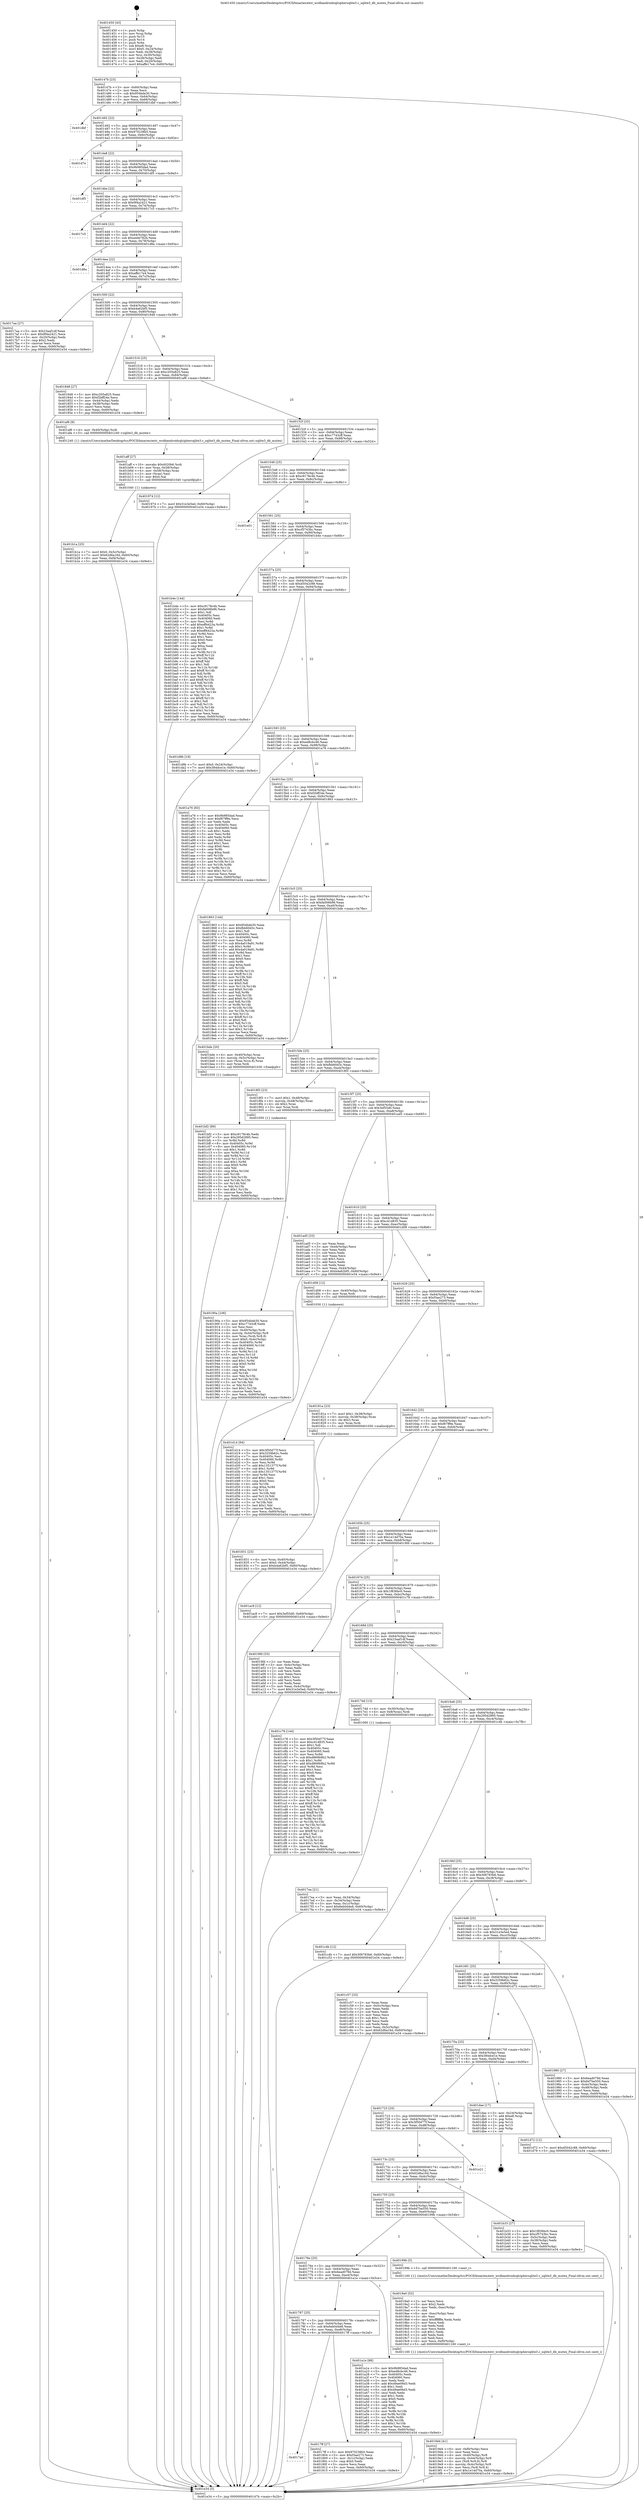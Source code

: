 digraph "0x401450" {
  label = "0x401450 (/mnt/c/Users/mathe/Desktop/tcc/POCII/binaries/extr_wcdbandroidsqlciphersqlite3.c_sqlite3_db_mutex_Final-ollvm.out::main(0))"
  labelloc = "t"
  node[shape=record]

  Entry [label="",width=0.3,height=0.3,shape=circle,fillcolor=black,style=filled]
  "0x40147b" [label="{
     0x40147b [23]\l
     | [instrs]\l
     &nbsp;&nbsp;0x40147b \<+3\>: mov -0x60(%rbp),%eax\l
     &nbsp;&nbsp;0x40147e \<+2\>: mov %eax,%ecx\l
     &nbsp;&nbsp;0x401480 \<+6\>: sub $0x954bde30,%ecx\l
     &nbsp;&nbsp;0x401486 \<+3\>: mov %eax,-0x64(%rbp)\l
     &nbsp;&nbsp;0x401489 \<+3\>: mov %ecx,-0x68(%rbp)\l
     &nbsp;&nbsp;0x40148c \<+6\>: je 0000000000401dbf \<main+0x96f\>\l
  }"]
  "0x401dbf" [label="{
     0x401dbf\l
  }", style=dashed]
  "0x401492" [label="{
     0x401492 [22]\l
     | [instrs]\l
     &nbsp;&nbsp;0x401492 \<+5\>: jmp 0000000000401497 \<main+0x47\>\l
     &nbsp;&nbsp;0x401497 \<+3\>: mov -0x64(%rbp),%eax\l
     &nbsp;&nbsp;0x40149a \<+5\>: sub $0x970238b5,%eax\l
     &nbsp;&nbsp;0x40149f \<+3\>: mov %eax,-0x6c(%rbp)\l
     &nbsp;&nbsp;0x4014a2 \<+6\>: je 0000000000401d7e \<main+0x92e\>\l
  }"]
  Exit [label="",width=0.3,height=0.3,shape=circle,fillcolor=black,style=filled,peripheries=2]
  "0x401d7e" [label="{
     0x401d7e\l
  }", style=dashed]
  "0x4014a8" [label="{
     0x4014a8 [22]\l
     | [instrs]\l
     &nbsp;&nbsp;0x4014a8 \<+5\>: jmp 00000000004014ad \<main+0x5d\>\l
     &nbsp;&nbsp;0x4014ad \<+3\>: mov -0x64(%rbp),%eax\l
     &nbsp;&nbsp;0x4014b0 \<+5\>: sub $0x9b985dad,%eax\l
     &nbsp;&nbsp;0x4014b5 \<+3\>: mov %eax,-0x70(%rbp)\l
     &nbsp;&nbsp;0x4014b8 \<+6\>: je 0000000000401df5 \<main+0x9a5\>\l
  }"]
  "0x401d14" [label="{
     0x401d14 [94]\l
     | [instrs]\l
     &nbsp;&nbsp;0x401d14 \<+5\>: mov $0x3f50d77f,%ecx\l
     &nbsp;&nbsp;0x401d19 \<+5\>: mov $0x3259b62c,%edx\l
     &nbsp;&nbsp;0x401d1e \<+7\>: mov 0x40405c,%esi\l
     &nbsp;&nbsp;0x401d25 \<+8\>: mov 0x404060,%r8d\l
     &nbsp;&nbsp;0x401d2d \<+3\>: mov %esi,%r9d\l
     &nbsp;&nbsp;0x401d30 \<+7\>: add $0x1351377f,%r9d\l
     &nbsp;&nbsp;0x401d37 \<+4\>: sub $0x1,%r9d\l
     &nbsp;&nbsp;0x401d3b \<+7\>: sub $0x1351377f,%r9d\l
     &nbsp;&nbsp;0x401d42 \<+4\>: imul %r9d,%esi\l
     &nbsp;&nbsp;0x401d46 \<+3\>: and $0x1,%esi\l
     &nbsp;&nbsp;0x401d49 \<+3\>: cmp $0x0,%esi\l
     &nbsp;&nbsp;0x401d4c \<+4\>: sete %r10b\l
     &nbsp;&nbsp;0x401d50 \<+4\>: cmp $0xa,%r8d\l
     &nbsp;&nbsp;0x401d54 \<+4\>: setl %r11b\l
     &nbsp;&nbsp;0x401d58 \<+3\>: mov %r10b,%bl\l
     &nbsp;&nbsp;0x401d5b \<+3\>: and %r11b,%bl\l
     &nbsp;&nbsp;0x401d5e \<+3\>: xor %r11b,%r10b\l
     &nbsp;&nbsp;0x401d61 \<+3\>: or %r10b,%bl\l
     &nbsp;&nbsp;0x401d64 \<+3\>: test $0x1,%bl\l
     &nbsp;&nbsp;0x401d67 \<+3\>: cmovne %edx,%ecx\l
     &nbsp;&nbsp;0x401d6a \<+3\>: mov %ecx,-0x60(%rbp)\l
     &nbsp;&nbsp;0x401d6d \<+5\>: jmp 0000000000401e34 \<main+0x9e4\>\l
  }"]
  "0x401df5" [label="{
     0x401df5\l
  }", style=dashed]
  "0x4014be" [label="{
     0x4014be [22]\l
     | [instrs]\l
     &nbsp;&nbsp;0x4014be \<+5\>: jmp 00000000004014c3 \<main+0x73\>\l
     &nbsp;&nbsp;0x4014c3 \<+3\>: mov -0x64(%rbp),%eax\l
     &nbsp;&nbsp;0x4014c6 \<+5\>: sub $0x9f4a2421,%eax\l
     &nbsp;&nbsp;0x4014cb \<+3\>: mov %eax,-0x74(%rbp)\l
     &nbsp;&nbsp;0x4014ce \<+6\>: je 00000000004017c5 \<main+0x375\>\l
  }"]
  "0x401bf2" [label="{
     0x401bf2 [89]\l
     | [instrs]\l
     &nbsp;&nbsp;0x401bf2 \<+5\>: mov $0xc9178c4b,%edx\l
     &nbsp;&nbsp;0x401bf7 \<+5\>: mov $0x295d2895,%esi\l
     &nbsp;&nbsp;0x401bfc \<+3\>: xor %r8d,%r8d\l
     &nbsp;&nbsp;0x401bff \<+8\>: mov 0x40405c,%r9d\l
     &nbsp;&nbsp;0x401c07 \<+8\>: mov 0x404060,%r10d\l
     &nbsp;&nbsp;0x401c0f \<+4\>: sub $0x1,%r8d\l
     &nbsp;&nbsp;0x401c13 \<+3\>: mov %r9d,%r11d\l
     &nbsp;&nbsp;0x401c16 \<+3\>: add %r8d,%r11d\l
     &nbsp;&nbsp;0x401c19 \<+4\>: imul %r11d,%r9d\l
     &nbsp;&nbsp;0x401c1d \<+4\>: and $0x1,%r9d\l
     &nbsp;&nbsp;0x401c21 \<+4\>: cmp $0x0,%r9d\l
     &nbsp;&nbsp;0x401c25 \<+3\>: sete %bl\l
     &nbsp;&nbsp;0x401c28 \<+4\>: cmp $0xa,%r10d\l
     &nbsp;&nbsp;0x401c2c \<+4\>: setl %r14b\l
     &nbsp;&nbsp;0x401c30 \<+3\>: mov %bl,%r15b\l
     &nbsp;&nbsp;0x401c33 \<+3\>: and %r14b,%r15b\l
     &nbsp;&nbsp;0x401c36 \<+3\>: xor %r14b,%bl\l
     &nbsp;&nbsp;0x401c39 \<+3\>: or %bl,%r15b\l
     &nbsp;&nbsp;0x401c3c \<+4\>: test $0x1,%r15b\l
     &nbsp;&nbsp;0x401c40 \<+3\>: cmovne %esi,%edx\l
     &nbsp;&nbsp;0x401c43 \<+3\>: mov %edx,-0x60(%rbp)\l
     &nbsp;&nbsp;0x401c46 \<+5\>: jmp 0000000000401e34 \<main+0x9e4\>\l
  }"]
  "0x4017c5" [label="{
     0x4017c5\l
  }", style=dashed]
  "0x4014d4" [label="{
     0x4014d4 [22]\l
     | [instrs]\l
     &nbsp;&nbsp;0x4014d4 \<+5\>: jmp 00000000004014d9 \<main+0x89\>\l
     &nbsp;&nbsp;0x4014d9 \<+3\>: mov -0x64(%rbp),%eax\l
     &nbsp;&nbsp;0x4014dc \<+5\>: sub $0xa4de782b,%eax\l
     &nbsp;&nbsp;0x4014e1 \<+3\>: mov %eax,-0x78(%rbp)\l
     &nbsp;&nbsp;0x4014e4 \<+6\>: je 0000000000401d8a \<main+0x93a\>\l
  }"]
  "0x401b1a" [label="{
     0x401b1a [25]\l
     | [instrs]\l
     &nbsp;&nbsp;0x401b1a \<+7\>: movl $0x0,-0x5c(%rbp)\l
     &nbsp;&nbsp;0x401b21 \<+7\>: movl $0x62d6a16d,-0x60(%rbp)\l
     &nbsp;&nbsp;0x401b28 \<+6\>: mov %eax,-0xf4(%rbp)\l
     &nbsp;&nbsp;0x401b2e \<+5\>: jmp 0000000000401e34 \<main+0x9e4\>\l
  }"]
  "0x401d8a" [label="{
     0x401d8a\l
  }", style=dashed]
  "0x4014ea" [label="{
     0x4014ea [22]\l
     | [instrs]\l
     &nbsp;&nbsp;0x4014ea \<+5\>: jmp 00000000004014ef \<main+0x9f\>\l
     &nbsp;&nbsp;0x4014ef \<+3\>: mov -0x64(%rbp),%eax\l
     &nbsp;&nbsp;0x4014f2 \<+5\>: sub $0xaffe17e4,%eax\l
     &nbsp;&nbsp;0x4014f7 \<+3\>: mov %eax,-0x7c(%rbp)\l
     &nbsp;&nbsp;0x4014fa \<+6\>: je 00000000004017aa \<main+0x35a\>\l
  }"]
  "0x401aff" [label="{
     0x401aff [27]\l
     | [instrs]\l
     &nbsp;&nbsp;0x401aff \<+10\>: movabs $0x4020b6,%rdi\l
     &nbsp;&nbsp;0x401b09 \<+4\>: mov %rax,-0x58(%rbp)\l
     &nbsp;&nbsp;0x401b0d \<+4\>: mov -0x58(%rbp),%rax\l
     &nbsp;&nbsp;0x401b11 \<+2\>: mov (%rax),%esi\l
     &nbsp;&nbsp;0x401b13 \<+2\>: mov $0x0,%al\l
     &nbsp;&nbsp;0x401b15 \<+5\>: call 0000000000401040 \<printf@plt\>\l
     | [calls]\l
     &nbsp;&nbsp;0x401040 \{1\} (unknown)\l
  }"]
  "0x4017aa" [label="{
     0x4017aa [27]\l
     | [instrs]\l
     &nbsp;&nbsp;0x4017aa \<+5\>: mov $0x23aaf1df,%eax\l
     &nbsp;&nbsp;0x4017af \<+5\>: mov $0x9f4a2421,%ecx\l
     &nbsp;&nbsp;0x4017b4 \<+3\>: mov -0x20(%rbp),%edx\l
     &nbsp;&nbsp;0x4017b7 \<+3\>: cmp $0x2,%edx\l
     &nbsp;&nbsp;0x4017ba \<+3\>: cmovne %ecx,%eax\l
     &nbsp;&nbsp;0x4017bd \<+3\>: mov %eax,-0x60(%rbp)\l
     &nbsp;&nbsp;0x4017c0 \<+5\>: jmp 0000000000401e34 \<main+0x9e4\>\l
  }"]
  "0x401500" [label="{
     0x401500 [22]\l
     | [instrs]\l
     &nbsp;&nbsp;0x401500 \<+5\>: jmp 0000000000401505 \<main+0xb5\>\l
     &nbsp;&nbsp;0x401505 \<+3\>: mov -0x64(%rbp),%eax\l
     &nbsp;&nbsp;0x401508 \<+5\>: sub $0xb4a62bf5,%eax\l
     &nbsp;&nbsp;0x40150d \<+3\>: mov %eax,-0x80(%rbp)\l
     &nbsp;&nbsp;0x401510 \<+6\>: je 0000000000401848 \<main+0x3f8\>\l
  }"]
  "0x401e34" [label="{
     0x401e34 [5]\l
     | [instrs]\l
     &nbsp;&nbsp;0x401e34 \<+5\>: jmp 000000000040147b \<main+0x2b\>\l
  }"]
  "0x401450" [label="{
     0x401450 [43]\l
     | [instrs]\l
     &nbsp;&nbsp;0x401450 \<+1\>: push %rbp\l
     &nbsp;&nbsp;0x401451 \<+3\>: mov %rsp,%rbp\l
     &nbsp;&nbsp;0x401454 \<+2\>: push %r15\l
     &nbsp;&nbsp;0x401456 \<+2\>: push %r14\l
     &nbsp;&nbsp;0x401458 \<+1\>: push %rbx\l
     &nbsp;&nbsp;0x401459 \<+7\>: sub $0xe8,%rsp\l
     &nbsp;&nbsp;0x401460 \<+7\>: movl $0x0,-0x24(%rbp)\l
     &nbsp;&nbsp;0x401467 \<+3\>: mov %edi,-0x28(%rbp)\l
     &nbsp;&nbsp;0x40146a \<+4\>: mov %rsi,-0x30(%rbp)\l
     &nbsp;&nbsp;0x40146e \<+3\>: mov -0x28(%rbp),%edi\l
     &nbsp;&nbsp;0x401471 \<+3\>: mov %edi,-0x20(%rbp)\l
     &nbsp;&nbsp;0x401474 \<+7\>: movl $0xaffe17e4,-0x60(%rbp)\l
  }"]
  "0x4019d4" [label="{
     0x4019d4 [41]\l
     | [instrs]\l
     &nbsp;&nbsp;0x4019d4 \<+6\>: mov -0xf0(%rbp),%ecx\l
     &nbsp;&nbsp;0x4019da \<+3\>: imul %eax,%ecx\l
     &nbsp;&nbsp;0x4019dd \<+4\>: mov -0x40(%rbp),%r8\l
     &nbsp;&nbsp;0x4019e1 \<+4\>: movslq -0x44(%rbp),%r9\l
     &nbsp;&nbsp;0x4019e5 \<+4\>: mov (%r8,%r9,8),%r8\l
     &nbsp;&nbsp;0x4019e9 \<+4\>: movslq -0x4c(%rbp),%r9\l
     &nbsp;&nbsp;0x4019ed \<+4\>: mov %ecx,(%r8,%r9,4)\l
     &nbsp;&nbsp;0x4019f1 \<+7\>: movl $0x1e14d70a,-0x60(%rbp)\l
     &nbsp;&nbsp;0x4019f8 \<+5\>: jmp 0000000000401e34 \<main+0x9e4\>\l
  }"]
  "0x401848" [label="{
     0x401848 [27]\l
     | [instrs]\l
     &nbsp;&nbsp;0x401848 \<+5\>: mov $0xc205a825,%eax\l
     &nbsp;&nbsp;0x40184d \<+5\>: mov $0xf2bff24e,%ecx\l
     &nbsp;&nbsp;0x401852 \<+3\>: mov -0x44(%rbp),%edx\l
     &nbsp;&nbsp;0x401855 \<+3\>: cmp -0x38(%rbp),%edx\l
     &nbsp;&nbsp;0x401858 \<+3\>: cmovl %ecx,%eax\l
     &nbsp;&nbsp;0x40185b \<+3\>: mov %eax,-0x60(%rbp)\l
     &nbsp;&nbsp;0x40185e \<+5\>: jmp 0000000000401e34 \<main+0x9e4\>\l
  }"]
  "0x401516" [label="{
     0x401516 [25]\l
     | [instrs]\l
     &nbsp;&nbsp;0x401516 \<+5\>: jmp 000000000040151b \<main+0xcb\>\l
     &nbsp;&nbsp;0x40151b \<+3\>: mov -0x64(%rbp),%eax\l
     &nbsp;&nbsp;0x40151e \<+5\>: sub $0xc205a825,%eax\l
     &nbsp;&nbsp;0x401523 \<+6\>: mov %eax,-0x84(%rbp)\l
     &nbsp;&nbsp;0x401529 \<+6\>: je 0000000000401af6 \<main+0x6a6\>\l
  }"]
  "0x4019a0" [label="{
     0x4019a0 [52]\l
     | [instrs]\l
     &nbsp;&nbsp;0x4019a0 \<+2\>: xor %ecx,%ecx\l
     &nbsp;&nbsp;0x4019a2 \<+5\>: mov $0x2,%edx\l
     &nbsp;&nbsp;0x4019a7 \<+6\>: mov %edx,-0xec(%rbp)\l
     &nbsp;&nbsp;0x4019ad \<+1\>: cltd\l
     &nbsp;&nbsp;0x4019ae \<+6\>: mov -0xec(%rbp),%esi\l
     &nbsp;&nbsp;0x4019b4 \<+2\>: idiv %esi\l
     &nbsp;&nbsp;0x4019b6 \<+6\>: imul $0xfffffffe,%edx,%edx\l
     &nbsp;&nbsp;0x4019bc \<+2\>: mov %ecx,%edi\l
     &nbsp;&nbsp;0x4019be \<+2\>: sub %edx,%edi\l
     &nbsp;&nbsp;0x4019c0 \<+2\>: mov %ecx,%edx\l
     &nbsp;&nbsp;0x4019c2 \<+3\>: sub $0x1,%edx\l
     &nbsp;&nbsp;0x4019c5 \<+2\>: add %edx,%edi\l
     &nbsp;&nbsp;0x4019c7 \<+2\>: sub %edi,%ecx\l
     &nbsp;&nbsp;0x4019c9 \<+6\>: mov %ecx,-0xf0(%rbp)\l
     &nbsp;&nbsp;0x4019cf \<+5\>: call 0000000000401160 \<next_i\>\l
     | [calls]\l
     &nbsp;&nbsp;0x401160 \{1\} (/mnt/c/Users/mathe/Desktop/tcc/POCII/binaries/extr_wcdbandroidsqlciphersqlite3.c_sqlite3_db_mutex_Final-ollvm.out::next_i)\l
  }"]
  "0x401af6" [label="{
     0x401af6 [9]\l
     | [instrs]\l
     &nbsp;&nbsp;0x401af6 \<+4\>: mov -0x40(%rbp),%rdi\l
     &nbsp;&nbsp;0x401afa \<+5\>: call 0000000000401240 \<sqlite3_db_mutex\>\l
     | [calls]\l
     &nbsp;&nbsp;0x401240 \{1\} (/mnt/c/Users/mathe/Desktop/tcc/POCII/binaries/extr_wcdbandroidsqlciphersqlite3.c_sqlite3_db_mutex_Final-ollvm.out::sqlite3_db_mutex)\l
  }"]
  "0x40152f" [label="{
     0x40152f [25]\l
     | [instrs]\l
     &nbsp;&nbsp;0x40152f \<+5\>: jmp 0000000000401534 \<main+0xe4\>\l
     &nbsp;&nbsp;0x401534 \<+3\>: mov -0x64(%rbp),%eax\l
     &nbsp;&nbsp;0x401537 \<+5\>: sub $0xc7743cff,%eax\l
     &nbsp;&nbsp;0x40153c \<+6\>: mov %eax,-0x88(%rbp)\l
     &nbsp;&nbsp;0x401542 \<+6\>: je 0000000000401974 \<main+0x524\>\l
  }"]
  "0x40190a" [label="{
     0x40190a [106]\l
     | [instrs]\l
     &nbsp;&nbsp;0x40190a \<+5\>: mov $0x954bde30,%ecx\l
     &nbsp;&nbsp;0x40190f \<+5\>: mov $0xc7743cff,%edx\l
     &nbsp;&nbsp;0x401914 \<+2\>: xor %esi,%esi\l
     &nbsp;&nbsp;0x401916 \<+4\>: mov -0x40(%rbp),%rdi\l
     &nbsp;&nbsp;0x40191a \<+4\>: movslq -0x44(%rbp),%r8\l
     &nbsp;&nbsp;0x40191e \<+4\>: mov %rax,(%rdi,%r8,8)\l
     &nbsp;&nbsp;0x401922 \<+7\>: movl $0x0,-0x4c(%rbp)\l
     &nbsp;&nbsp;0x401929 \<+8\>: mov 0x40405c,%r9d\l
     &nbsp;&nbsp;0x401931 \<+8\>: mov 0x404060,%r10d\l
     &nbsp;&nbsp;0x401939 \<+3\>: sub $0x1,%esi\l
     &nbsp;&nbsp;0x40193c \<+3\>: mov %r9d,%r11d\l
     &nbsp;&nbsp;0x40193f \<+3\>: add %esi,%r11d\l
     &nbsp;&nbsp;0x401942 \<+4\>: imul %r11d,%r9d\l
     &nbsp;&nbsp;0x401946 \<+4\>: and $0x1,%r9d\l
     &nbsp;&nbsp;0x40194a \<+4\>: cmp $0x0,%r9d\l
     &nbsp;&nbsp;0x40194e \<+3\>: sete %bl\l
     &nbsp;&nbsp;0x401951 \<+4\>: cmp $0xa,%r10d\l
     &nbsp;&nbsp;0x401955 \<+4\>: setl %r14b\l
     &nbsp;&nbsp;0x401959 \<+3\>: mov %bl,%r15b\l
     &nbsp;&nbsp;0x40195c \<+3\>: and %r14b,%r15b\l
     &nbsp;&nbsp;0x40195f \<+3\>: xor %r14b,%bl\l
     &nbsp;&nbsp;0x401962 \<+3\>: or %bl,%r15b\l
     &nbsp;&nbsp;0x401965 \<+4\>: test $0x1,%r15b\l
     &nbsp;&nbsp;0x401969 \<+3\>: cmovne %edx,%ecx\l
     &nbsp;&nbsp;0x40196c \<+3\>: mov %ecx,-0x60(%rbp)\l
     &nbsp;&nbsp;0x40196f \<+5\>: jmp 0000000000401e34 \<main+0x9e4\>\l
  }"]
  "0x401974" [label="{
     0x401974 [12]\l
     | [instrs]\l
     &nbsp;&nbsp;0x401974 \<+7\>: movl $0x31e3e5ed,-0x60(%rbp)\l
     &nbsp;&nbsp;0x40197b \<+5\>: jmp 0000000000401e34 \<main+0x9e4\>\l
  }"]
  "0x401548" [label="{
     0x401548 [25]\l
     | [instrs]\l
     &nbsp;&nbsp;0x401548 \<+5\>: jmp 000000000040154d \<main+0xfd\>\l
     &nbsp;&nbsp;0x40154d \<+3\>: mov -0x64(%rbp),%eax\l
     &nbsp;&nbsp;0x401550 \<+5\>: sub $0xc9178c4b,%eax\l
     &nbsp;&nbsp;0x401555 \<+6\>: mov %eax,-0x8c(%rbp)\l
     &nbsp;&nbsp;0x40155b \<+6\>: je 0000000000401e01 \<main+0x9b1\>\l
  }"]
  "0x401831" [label="{
     0x401831 [23]\l
     | [instrs]\l
     &nbsp;&nbsp;0x401831 \<+4\>: mov %rax,-0x40(%rbp)\l
     &nbsp;&nbsp;0x401835 \<+7\>: movl $0x0,-0x44(%rbp)\l
     &nbsp;&nbsp;0x40183c \<+7\>: movl $0xb4a62bf5,-0x60(%rbp)\l
     &nbsp;&nbsp;0x401843 \<+5\>: jmp 0000000000401e34 \<main+0x9e4\>\l
  }"]
  "0x401e01" [label="{
     0x401e01\l
  }", style=dashed]
  "0x401561" [label="{
     0x401561 [25]\l
     | [instrs]\l
     &nbsp;&nbsp;0x401561 \<+5\>: jmp 0000000000401566 \<main+0x116\>\l
     &nbsp;&nbsp;0x401566 \<+3\>: mov -0x64(%rbp),%eax\l
     &nbsp;&nbsp;0x401569 \<+5\>: sub $0xcf5743bc,%eax\l
     &nbsp;&nbsp;0x40156e \<+6\>: mov %eax,-0x90(%rbp)\l
     &nbsp;&nbsp;0x401574 \<+6\>: je 0000000000401b4e \<main+0x6fe\>\l
  }"]
  "0x4017a0" [label="{
     0x4017a0\l
  }", style=dashed]
  "0x401b4e" [label="{
     0x401b4e [144]\l
     | [instrs]\l
     &nbsp;&nbsp;0x401b4e \<+5\>: mov $0xc9178c4b,%eax\l
     &nbsp;&nbsp;0x401b53 \<+5\>: mov $0xfa006b96,%ecx\l
     &nbsp;&nbsp;0x401b58 \<+2\>: mov $0x1,%dl\l
     &nbsp;&nbsp;0x401b5a \<+7\>: mov 0x40405c,%esi\l
     &nbsp;&nbsp;0x401b61 \<+7\>: mov 0x404060,%edi\l
     &nbsp;&nbsp;0x401b68 \<+3\>: mov %esi,%r8d\l
     &nbsp;&nbsp;0x401b6b \<+7\>: add $0xeff4423a,%r8d\l
     &nbsp;&nbsp;0x401b72 \<+4\>: sub $0x1,%r8d\l
     &nbsp;&nbsp;0x401b76 \<+7\>: sub $0xeff4423a,%r8d\l
     &nbsp;&nbsp;0x401b7d \<+4\>: imul %r8d,%esi\l
     &nbsp;&nbsp;0x401b81 \<+3\>: and $0x1,%esi\l
     &nbsp;&nbsp;0x401b84 \<+3\>: cmp $0x0,%esi\l
     &nbsp;&nbsp;0x401b87 \<+4\>: sete %r9b\l
     &nbsp;&nbsp;0x401b8b \<+3\>: cmp $0xa,%edi\l
     &nbsp;&nbsp;0x401b8e \<+4\>: setl %r10b\l
     &nbsp;&nbsp;0x401b92 \<+3\>: mov %r9b,%r11b\l
     &nbsp;&nbsp;0x401b95 \<+4\>: xor $0xff,%r11b\l
     &nbsp;&nbsp;0x401b99 \<+3\>: mov %r10b,%bl\l
     &nbsp;&nbsp;0x401b9c \<+3\>: xor $0xff,%bl\l
     &nbsp;&nbsp;0x401b9f \<+3\>: xor $0x1,%dl\l
     &nbsp;&nbsp;0x401ba2 \<+3\>: mov %r11b,%r14b\l
     &nbsp;&nbsp;0x401ba5 \<+4\>: and $0xff,%r14b\l
     &nbsp;&nbsp;0x401ba9 \<+3\>: and %dl,%r9b\l
     &nbsp;&nbsp;0x401bac \<+3\>: mov %bl,%r15b\l
     &nbsp;&nbsp;0x401baf \<+4\>: and $0xff,%r15b\l
     &nbsp;&nbsp;0x401bb3 \<+3\>: and %dl,%r10b\l
     &nbsp;&nbsp;0x401bb6 \<+3\>: or %r9b,%r14b\l
     &nbsp;&nbsp;0x401bb9 \<+3\>: or %r10b,%r15b\l
     &nbsp;&nbsp;0x401bbc \<+3\>: xor %r15b,%r14b\l
     &nbsp;&nbsp;0x401bbf \<+3\>: or %bl,%r11b\l
     &nbsp;&nbsp;0x401bc2 \<+4\>: xor $0xff,%r11b\l
     &nbsp;&nbsp;0x401bc6 \<+3\>: or $0x1,%dl\l
     &nbsp;&nbsp;0x401bc9 \<+3\>: and %dl,%r11b\l
     &nbsp;&nbsp;0x401bcc \<+3\>: or %r11b,%r14b\l
     &nbsp;&nbsp;0x401bcf \<+4\>: test $0x1,%r14b\l
     &nbsp;&nbsp;0x401bd3 \<+3\>: cmovne %ecx,%eax\l
     &nbsp;&nbsp;0x401bd6 \<+3\>: mov %eax,-0x60(%rbp)\l
     &nbsp;&nbsp;0x401bd9 \<+5\>: jmp 0000000000401e34 \<main+0x9e4\>\l
  }"]
  "0x40157a" [label="{
     0x40157a [25]\l
     | [instrs]\l
     &nbsp;&nbsp;0x40157a \<+5\>: jmp 000000000040157f \<main+0x12f\>\l
     &nbsp;&nbsp;0x40157f \<+3\>: mov -0x64(%rbp),%eax\l
     &nbsp;&nbsp;0x401582 \<+5\>: sub $0xd5042c88,%eax\l
     &nbsp;&nbsp;0x401587 \<+6\>: mov %eax,-0x94(%rbp)\l
     &nbsp;&nbsp;0x40158d \<+6\>: je 0000000000401d9b \<main+0x94b\>\l
  }"]
  "0x4017ff" [label="{
     0x4017ff [27]\l
     | [instrs]\l
     &nbsp;&nbsp;0x4017ff \<+5\>: mov $0x970238b5,%eax\l
     &nbsp;&nbsp;0x401804 \<+5\>: mov $0xf3ae273,%ecx\l
     &nbsp;&nbsp;0x401809 \<+3\>: mov -0x1c(%rbp),%edx\l
     &nbsp;&nbsp;0x40180c \<+3\>: cmp $0x0,%edx\l
     &nbsp;&nbsp;0x40180f \<+3\>: cmove %ecx,%eax\l
     &nbsp;&nbsp;0x401812 \<+3\>: mov %eax,-0x60(%rbp)\l
     &nbsp;&nbsp;0x401815 \<+5\>: jmp 0000000000401e34 \<main+0x9e4\>\l
  }"]
  "0x401d9b" [label="{
     0x401d9b [19]\l
     | [instrs]\l
     &nbsp;&nbsp;0x401d9b \<+7\>: movl $0x0,-0x24(%rbp)\l
     &nbsp;&nbsp;0x401da2 \<+7\>: movl $0x384dce1e,-0x60(%rbp)\l
     &nbsp;&nbsp;0x401da9 \<+5\>: jmp 0000000000401e34 \<main+0x9e4\>\l
  }"]
  "0x401593" [label="{
     0x401593 [25]\l
     | [instrs]\l
     &nbsp;&nbsp;0x401593 \<+5\>: jmp 0000000000401598 \<main+0x148\>\l
     &nbsp;&nbsp;0x401598 \<+3\>: mov -0x64(%rbp),%eax\l
     &nbsp;&nbsp;0x40159b \<+5\>: sub $0xed8cbc46,%eax\l
     &nbsp;&nbsp;0x4015a0 \<+6\>: mov %eax,-0x98(%rbp)\l
     &nbsp;&nbsp;0x4015a6 \<+6\>: je 0000000000401a76 \<main+0x626\>\l
  }"]
  "0x401787" [label="{
     0x401787 [25]\l
     | [instrs]\l
     &nbsp;&nbsp;0x401787 \<+5\>: jmp 000000000040178c \<main+0x33c\>\l
     &nbsp;&nbsp;0x40178c \<+3\>: mov -0x64(%rbp),%eax\l
     &nbsp;&nbsp;0x40178f \<+5\>: sub $0x6eb0d4e8,%eax\l
     &nbsp;&nbsp;0x401794 \<+6\>: mov %eax,-0xe8(%rbp)\l
     &nbsp;&nbsp;0x40179a \<+6\>: je 00000000004017ff \<main+0x3af\>\l
  }"]
  "0x401a76" [label="{
     0x401a76 [83]\l
     | [instrs]\l
     &nbsp;&nbsp;0x401a76 \<+5\>: mov $0x9b985dad,%eax\l
     &nbsp;&nbsp;0x401a7b \<+5\>: mov $0xf67ff9e,%ecx\l
     &nbsp;&nbsp;0x401a80 \<+2\>: xor %edx,%edx\l
     &nbsp;&nbsp;0x401a82 \<+7\>: mov 0x40405c,%esi\l
     &nbsp;&nbsp;0x401a89 \<+7\>: mov 0x404060,%edi\l
     &nbsp;&nbsp;0x401a90 \<+3\>: sub $0x1,%edx\l
     &nbsp;&nbsp;0x401a93 \<+3\>: mov %esi,%r8d\l
     &nbsp;&nbsp;0x401a96 \<+3\>: add %edx,%r8d\l
     &nbsp;&nbsp;0x401a99 \<+4\>: imul %r8d,%esi\l
     &nbsp;&nbsp;0x401a9d \<+3\>: and $0x1,%esi\l
     &nbsp;&nbsp;0x401aa0 \<+3\>: cmp $0x0,%esi\l
     &nbsp;&nbsp;0x401aa3 \<+4\>: sete %r9b\l
     &nbsp;&nbsp;0x401aa7 \<+3\>: cmp $0xa,%edi\l
     &nbsp;&nbsp;0x401aaa \<+4\>: setl %r10b\l
     &nbsp;&nbsp;0x401aae \<+3\>: mov %r9b,%r11b\l
     &nbsp;&nbsp;0x401ab1 \<+3\>: and %r10b,%r11b\l
     &nbsp;&nbsp;0x401ab4 \<+3\>: xor %r10b,%r9b\l
     &nbsp;&nbsp;0x401ab7 \<+3\>: or %r9b,%r11b\l
     &nbsp;&nbsp;0x401aba \<+4\>: test $0x1,%r11b\l
     &nbsp;&nbsp;0x401abe \<+3\>: cmovne %ecx,%eax\l
     &nbsp;&nbsp;0x401ac1 \<+3\>: mov %eax,-0x60(%rbp)\l
     &nbsp;&nbsp;0x401ac4 \<+5\>: jmp 0000000000401e34 \<main+0x9e4\>\l
  }"]
  "0x4015ac" [label="{
     0x4015ac [25]\l
     | [instrs]\l
     &nbsp;&nbsp;0x4015ac \<+5\>: jmp 00000000004015b1 \<main+0x161\>\l
     &nbsp;&nbsp;0x4015b1 \<+3\>: mov -0x64(%rbp),%eax\l
     &nbsp;&nbsp;0x4015b4 \<+5\>: sub $0xf2bff24e,%eax\l
     &nbsp;&nbsp;0x4015b9 \<+6\>: mov %eax,-0x9c(%rbp)\l
     &nbsp;&nbsp;0x4015bf \<+6\>: je 0000000000401863 \<main+0x413\>\l
  }"]
  "0x401a1e" [label="{
     0x401a1e [88]\l
     | [instrs]\l
     &nbsp;&nbsp;0x401a1e \<+5\>: mov $0x9b985dad,%eax\l
     &nbsp;&nbsp;0x401a23 \<+5\>: mov $0xed8cbc46,%ecx\l
     &nbsp;&nbsp;0x401a28 \<+7\>: mov 0x40405c,%edx\l
     &nbsp;&nbsp;0x401a2f \<+7\>: mov 0x404060,%esi\l
     &nbsp;&nbsp;0x401a36 \<+2\>: mov %edx,%edi\l
     &nbsp;&nbsp;0x401a38 \<+6\>: add $0x49ae06d3,%edi\l
     &nbsp;&nbsp;0x401a3e \<+3\>: sub $0x1,%edi\l
     &nbsp;&nbsp;0x401a41 \<+6\>: sub $0x49ae06d3,%edi\l
     &nbsp;&nbsp;0x401a47 \<+3\>: imul %edi,%edx\l
     &nbsp;&nbsp;0x401a4a \<+3\>: and $0x1,%edx\l
     &nbsp;&nbsp;0x401a4d \<+3\>: cmp $0x0,%edx\l
     &nbsp;&nbsp;0x401a50 \<+4\>: sete %r8b\l
     &nbsp;&nbsp;0x401a54 \<+3\>: cmp $0xa,%esi\l
     &nbsp;&nbsp;0x401a57 \<+4\>: setl %r9b\l
     &nbsp;&nbsp;0x401a5b \<+3\>: mov %r8b,%r10b\l
     &nbsp;&nbsp;0x401a5e \<+3\>: and %r9b,%r10b\l
     &nbsp;&nbsp;0x401a61 \<+3\>: xor %r9b,%r8b\l
     &nbsp;&nbsp;0x401a64 \<+3\>: or %r8b,%r10b\l
     &nbsp;&nbsp;0x401a67 \<+4\>: test $0x1,%r10b\l
     &nbsp;&nbsp;0x401a6b \<+3\>: cmovne %ecx,%eax\l
     &nbsp;&nbsp;0x401a6e \<+3\>: mov %eax,-0x60(%rbp)\l
     &nbsp;&nbsp;0x401a71 \<+5\>: jmp 0000000000401e34 \<main+0x9e4\>\l
  }"]
  "0x401863" [label="{
     0x401863 [144]\l
     | [instrs]\l
     &nbsp;&nbsp;0x401863 \<+5\>: mov $0x954bde30,%eax\l
     &nbsp;&nbsp;0x401868 \<+5\>: mov $0xfbb60d3c,%ecx\l
     &nbsp;&nbsp;0x40186d \<+2\>: mov $0x1,%dl\l
     &nbsp;&nbsp;0x40186f \<+7\>: mov 0x40405c,%esi\l
     &nbsp;&nbsp;0x401876 \<+7\>: mov 0x404060,%edi\l
     &nbsp;&nbsp;0x40187d \<+3\>: mov %esi,%r8d\l
     &nbsp;&nbsp;0x401880 \<+7\>: sub $0x4a019a91,%r8d\l
     &nbsp;&nbsp;0x401887 \<+4\>: sub $0x1,%r8d\l
     &nbsp;&nbsp;0x40188b \<+7\>: add $0x4a019a91,%r8d\l
     &nbsp;&nbsp;0x401892 \<+4\>: imul %r8d,%esi\l
     &nbsp;&nbsp;0x401896 \<+3\>: and $0x1,%esi\l
     &nbsp;&nbsp;0x401899 \<+3\>: cmp $0x0,%esi\l
     &nbsp;&nbsp;0x40189c \<+4\>: sete %r9b\l
     &nbsp;&nbsp;0x4018a0 \<+3\>: cmp $0xa,%edi\l
     &nbsp;&nbsp;0x4018a3 \<+4\>: setl %r10b\l
     &nbsp;&nbsp;0x4018a7 \<+3\>: mov %r9b,%r11b\l
     &nbsp;&nbsp;0x4018aa \<+4\>: xor $0xff,%r11b\l
     &nbsp;&nbsp;0x4018ae \<+3\>: mov %r10b,%bl\l
     &nbsp;&nbsp;0x4018b1 \<+3\>: xor $0xff,%bl\l
     &nbsp;&nbsp;0x4018b4 \<+3\>: xor $0x0,%dl\l
     &nbsp;&nbsp;0x4018b7 \<+3\>: mov %r11b,%r14b\l
     &nbsp;&nbsp;0x4018ba \<+4\>: and $0x0,%r14b\l
     &nbsp;&nbsp;0x4018be \<+3\>: and %dl,%r9b\l
     &nbsp;&nbsp;0x4018c1 \<+3\>: mov %bl,%r15b\l
     &nbsp;&nbsp;0x4018c4 \<+4\>: and $0x0,%r15b\l
     &nbsp;&nbsp;0x4018c8 \<+3\>: and %dl,%r10b\l
     &nbsp;&nbsp;0x4018cb \<+3\>: or %r9b,%r14b\l
     &nbsp;&nbsp;0x4018ce \<+3\>: or %r10b,%r15b\l
     &nbsp;&nbsp;0x4018d1 \<+3\>: xor %r15b,%r14b\l
     &nbsp;&nbsp;0x4018d4 \<+3\>: or %bl,%r11b\l
     &nbsp;&nbsp;0x4018d7 \<+4\>: xor $0xff,%r11b\l
     &nbsp;&nbsp;0x4018db \<+3\>: or $0x0,%dl\l
     &nbsp;&nbsp;0x4018de \<+3\>: and %dl,%r11b\l
     &nbsp;&nbsp;0x4018e1 \<+3\>: or %r11b,%r14b\l
     &nbsp;&nbsp;0x4018e4 \<+4\>: test $0x1,%r14b\l
     &nbsp;&nbsp;0x4018e8 \<+3\>: cmovne %ecx,%eax\l
     &nbsp;&nbsp;0x4018eb \<+3\>: mov %eax,-0x60(%rbp)\l
     &nbsp;&nbsp;0x4018ee \<+5\>: jmp 0000000000401e34 \<main+0x9e4\>\l
  }"]
  "0x4015c5" [label="{
     0x4015c5 [25]\l
     | [instrs]\l
     &nbsp;&nbsp;0x4015c5 \<+5\>: jmp 00000000004015ca \<main+0x17a\>\l
     &nbsp;&nbsp;0x4015ca \<+3\>: mov -0x64(%rbp),%eax\l
     &nbsp;&nbsp;0x4015cd \<+5\>: sub $0xfa006b96,%eax\l
     &nbsp;&nbsp;0x4015d2 \<+6\>: mov %eax,-0xa0(%rbp)\l
     &nbsp;&nbsp;0x4015d8 \<+6\>: je 0000000000401bde \<main+0x78e\>\l
  }"]
  "0x40176e" [label="{
     0x40176e [25]\l
     | [instrs]\l
     &nbsp;&nbsp;0x40176e \<+5\>: jmp 0000000000401773 \<main+0x323\>\l
     &nbsp;&nbsp;0x401773 \<+3\>: mov -0x64(%rbp),%eax\l
     &nbsp;&nbsp;0x401776 \<+5\>: sub $0x6ead079d,%eax\l
     &nbsp;&nbsp;0x40177b \<+6\>: mov %eax,-0xe4(%rbp)\l
     &nbsp;&nbsp;0x401781 \<+6\>: je 0000000000401a1e \<main+0x5ce\>\l
  }"]
  "0x401bde" [label="{
     0x401bde [20]\l
     | [instrs]\l
     &nbsp;&nbsp;0x401bde \<+4\>: mov -0x40(%rbp),%rax\l
     &nbsp;&nbsp;0x401be2 \<+4\>: movslq -0x5c(%rbp),%rcx\l
     &nbsp;&nbsp;0x401be6 \<+4\>: mov (%rax,%rcx,8),%rax\l
     &nbsp;&nbsp;0x401bea \<+3\>: mov %rax,%rdi\l
     &nbsp;&nbsp;0x401bed \<+5\>: call 0000000000401030 \<free@plt\>\l
     | [calls]\l
     &nbsp;&nbsp;0x401030 \{1\} (unknown)\l
  }"]
  "0x4015de" [label="{
     0x4015de [25]\l
     | [instrs]\l
     &nbsp;&nbsp;0x4015de \<+5\>: jmp 00000000004015e3 \<main+0x193\>\l
     &nbsp;&nbsp;0x4015e3 \<+3\>: mov -0x64(%rbp),%eax\l
     &nbsp;&nbsp;0x4015e6 \<+5\>: sub $0xfbb60d3c,%eax\l
     &nbsp;&nbsp;0x4015eb \<+6\>: mov %eax,-0xa4(%rbp)\l
     &nbsp;&nbsp;0x4015f1 \<+6\>: je 00000000004018f3 \<main+0x4a3\>\l
  }"]
  "0x40199b" [label="{
     0x40199b [5]\l
     | [instrs]\l
     &nbsp;&nbsp;0x40199b \<+5\>: call 0000000000401160 \<next_i\>\l
     | [calls]\l
     &nbsp;&nbsp;0x401160 \{1\} (/mnt/c/Users/mathe/Desktop/tcc/POCII/binaries/extr_wcdbandroidsqlciphersqlite3.c_sqlite3_db_mutex_Final-ollvm.out::next_i)\l
  }"]
  "0x4018f3" [label="{
     0x4018f3 [23]\l
     | [instrs]\l
     &nbsp;&nbsp;0x4018f3 \<+7\>: movl $0x1,-0x48(%rbp)\l
     &nbsp;&nbsp;0x4018fa \<+4\>: movslq -0x48(%rbp),%rax\l
     &nbsp;&nbsp;0x4018fe \<+4\>: shl $0x2,%rax\l
     &nbsp;&nbsp;0x401902 \<+3\>: mov %rax,%rdi\l
     &nbsp;&nbsp;0x401905 \<+5\>: call 0000000000401050 \<malloc@plt\>\l
     | [calls]\l
     &nbsp;&nbsp;0x401050 \{1\} (unknown)\l
  }"]
  "0x4015f7" [label="{
     0x4015f7 [25]\l
     | [instrs]\l
     &nbsp;&nbsp;0x4015f7 \<+5\>: jmp 00000000004015fc \<main+0x1ac\>\l
     &nbsp;&nbsp;0x4015fc \<+3\>: mov -0x64(%rbp),%eax\l
     &nbsp;&nbsp;0x4015ff \<+5\>: sub $0x3ef55d0,%eax\l
     &nbsp;&nbsp;0x401604 \<+6\>: mov %eax,-0xa8(%rbp)\l
     &nbsp;&nbsp;0x40160a \<+6\>: je 0000000000401ad5 \<main+0x685\>\l
  }"]
  "0x401755" [label="{
     0x401755 [25]\l
     | [instrs]\l
     &nbsp;&nbsp;0x401755 \<+5\>: jmp 000000000040175a \<main+0x30a\>\l
     &nbsp;&nbsp;0x40175a \<+3\>: mov -0x64(%rbp),%eax\l
     &nbsp;&nbsp;0x40175d \<+5\>: sub $0x6d7be550,%eax\l
     &nbsp;&nbsp;0x401762 \<+6\>: mov %eax,-0xe0(%rbp)\l
     &nbsp;&nbsp;0x401768 \<+6\>: je 000000000040199b \<main+0x54b\>\l
  }"]
  "0x401ad5" [label="{
     0x401ad5 [33]\l
     | [instrs]\l
     &nbsp;&nbsp;0x401ad5 \<+2\>: xor %eax,%eax\l
     &nbsp;&nbsp;0x401ad7 \<+3\>: mov -0x44(%rbp),%ecx\l
     &nbsp;&nbsp;0x401ada \<+2\>: mov %eax,%edx\l
     &nbsp;&nbsp;0x401adc \<+2\>: sub %ecx,%edx\l
     &nbsp;&nbsp;0x401ade \<+2\>: mov %eax,%ecx\l
     &nbsp;&nbsp;0x401ae0 \<+3\>: sub $0x1,%ecx\l
     &nbsp;&nbsp;0x401ae3 \<+2\>: add %ecx,%edx\l
     &nbsp;&nbsp;0x401ae5 \<+2\>: sub %edx,%eax\l
     &nbsp;&nbsp;0x401ae7 \<+3\>: mov %eax,-0x44(%rbp)\l
     &nbsp;&nbsp;0x401aea \<+7\>: movl $0xb4a62bf5,-0x60(%rbp)\l
     &nbsp;&nbsp;0x401af1 \<+5\>: jmp 0000000000401e34 \<main+0x9e4\>\l
  }"]
  "0x401610" [label="{
     0x401610 [25]\l
     | [instrs]\l
     &nbsp;&nbsp;0x401610 \<+5\>: jmp 0000000000401615 \<main+0x1c5\>\l
     &nbsp;&nbsp;0x401615 \<+3\>: mov -0x64(%rbp),%eax\l
     &nbsp;&nbsp;0x401618 \<+5\>: sub $0xc41d835,%eax\l
     &nbsp;&nbsp;0x40161d \<+6\>: mov %eax,-0xac(%rbp)\l
     &nbsp;&nbsp;0x401623 \<+6\>: je 0000000000401d08 \<main+0x8b8\>\l
  }"]
  "0x401b33" [label="{
     0x401b33 [27]\l
     | [instrs]\l
     &nbsp;&nbsp;0x401b33 \<+5\>: mov $0x1f836bc0,%eax\l
     &nbsp;&nbsp;0x401b38 \<+5\>: mov $0xcf5743bc,%ecx\l
     &nbsp;&nbsp;0x401b3d \<+3\>: mov -0x5c(%rbp),%edx\l
     &nbsp;&nbsp;0x401b40 \<+3\>: cmp -0x38(%rbp),%edx\l
     &nbsp;&nbsp;0x401b43 \<+3\>: cmovl %ecx,%eax\l
     &nbsp;&nbsp;0x401b46 \<+3\>: mov %eax,-0x60(%rbp)\l
     &nbsp;&nbsp;0x401b49 \<+5\>: jmp 0000000000401e34 \<main+0x9e4\>\l
  }"]
  "0x401d08" [label="{
     0x401d08 [12]\l
     | [instrs]\l
     &nbsp;&nbsp;0x401d08 \<+4\>: mov -0x40(%rbp),%rax\l
     &nbsp;&nbsp;0x401d0c \<+3\>: mov %rax,%rdi\l
     &nbsp;&nbsp;0x401d0f \<+5\>: call 0000000000401030 \<free@plt\>\l
     | [calls]\l
     &nbsp;&nbsp;0x401030 \{1\} (unknown)\l
  }"]
  "0x401629" [label="{
     0x401629 [25]\l
     | [instrs]\l
     &nbsp;&nbsp;0x401629 \<+5\>: jmp 000000000040162e \<main+0x1de\>\l
     &nbsp;&nbsp;0x40162e \<+3\>: mov -0x64(%rbp),%eax\l
     &nbsp;&nbsp;0x401631 \<+5\>: sub $0xf3ae273,%eax\l
     &nbsp;&nbsp;0x401636 \<+6\>: mov %eax,-0xb0(%rbp)\l
     &nbsp;&nbsp;0x40163c \<+6\>: je 000000000040181a \<main+0x3ca\>\l
  }"]
  "0x40173c" [label="{
     0x40173c [25]\l
     | [instrs]\l
     &nbsp;&nbsp;0x40173c \<+5\>: jmp 0000000000401741 \<main+0x2f1\>\l
     &nbsp;&nbsp;0x401741 \<+3\>: mov -0x64(%rbp),%eax\l
     &nbsp;&nbsp;0x401744 \<+5\>: sub $0x62d6a16d,%eax\l
     &nbsp;&nbsp;0x401749 \<+6\>: mov %eax,-0xdc(%rbp)\l
     &nbsp;&nbsp;0x40174f \<+6\>: je 0000000000401b33 \<main+0x6e3\>\l
  }"]
  "0x40181a" [label="{
     0x40181a [23]\l
     | [instrs]\l
     &nbsp;&nbsp;0x40181a \<+7\>: movl $0x1,-0x38(%rbp)\l
     &nbsp;&nbsp;0x401821 \<+4\>: movslq -0x38(%rbp),%rax\l
     &nbsp;&nbsp;0x401825 \<+4\>: shl $0x3,%rax\l
     &nbsp;&nbsp;0x401829 \<+3\>: mov %rax,%rdi\l
     &nbsp;&nbsp;0x40182c \<+5\>: call 0000000000401050 \<malloc@plt\>\l
     | [calls]\l
     &nbsp;&nbsp;0x401050 \{1\} (unknown)\l
  }"]
  "0x401642" [label="{
     0x401642 [25]\l
     | [instrs]\l
     &nbsp;&nbsp;0x401642 \<+5\>: jmp 0000000000401647 \<main+0x1f7\>\l
     &nbsp;&nbsp;0x401647 \<+3\>: mov -0x64(%rbp),%eax\l
     &nbsp;&nbsp;0x40164a \<+5\>: sub $0xf67ff9e,%eax\l
     &nbsp;&nbsp;0x40164f \<+6\>: mov %eax,-0xb4(%rbp)\l
     &nbsp;&nbsp;0x401655 \<+6\>: je 0000000000401ac9 \<main+0x679\>\l
  }"]
  "0x401e21" [label="{
     0x401e21\l
  }", style=dashed]
  "0x401ac9" [label="{
     0x401ac9 [12]\l
     | [instrs]\l
     &nbsp;&nbsp;0x401ac9 \<+7\>: movl $0x3ef55d0,-0x60(%rbp)\l
     &nbsp;&nbsp;0x401ad0 \<+5\>: jmp 0000000000401e34 \<main+0x9e4\>\l
  }"]
  "0x40165b" [label="{
     0x40165b [25]\l
     | [instrs]\l
     &nbsp;&nbsp;0x40165b \<+5\>: jmp 0000000000401660 \<main+0x210\>\l
     &nbsp;&nbsp;0x401660 \<+3\>: mov -0x64(%rbp),%eax\l
     &nbsp;&nbsp;0x401663 \<+5\>: sub $0x1e14d70a,%eax\l
     &nbsp;&nbsp;0x401668 \<+6\>: mov %eax,-0xb8(%rbp)\l
     &nbsp;&nbsp;0x40166e \<+6\>: je 00000000004019fd \<main+0x5ad\>\l
  }"]
  "0x401723" [label="{
     0x401723 [25]\l
     | [instrs]\l
     &nbsp;&nbsp;0x401723 \<+5\>: jmp 0000000000401728 \<main+0x2d8\>\l
     &nbsp;&nbsp;0x401728 \<+3\>: mov -0x64(%rbp),%eax\l
     &nbsp;&nbsp;0x40172b \<+5\>: sub $0x3f50d77f,%eax\l
     &nbsp;&nbsp;0x401730 \<+6\>: mov %eax,-0xd8(%rbp)\l
     &nbsp;&nbsp;0x401736 \<+6\>: je 0000000000401e21 \<main+0x9d1\>\l
  }"]
  "0x4019fd" [label="{
     0x4019fd [33]\l
     | [instrs]\l
     &nbsp;&nbsp;0x4019fd \<+2\>: xor %eax,%eax\l
     &nbsp;&nbsp;0x4019ff \<+3\>: mov -0x4c(%rbp),%ecx\l
     &nbsp;&nbsp;0x401a02 \<+2\>: mov %eax,%edx\l
     &nbsp;&nbsp;0x401a04 \<+2\>: sub %ecx,%edx\l
     &nbsp;&nbsp;0x401a06 \<+2\>: mov %eax,%ecx\l
     &nbsp;&nbsp;0x401a08 \<+3\>: sub $0x1,%ecx\l
     &nbsp;&nbsp;0x401a0b \<+2\>: add %ecx,%edx\l
     &nbsp;&nbsp;0x401a0d \<+2\>: sub %edx,%eax\l
     &nbsp;&nbsp;0x401a0f \<+3\>: mov %eax,-0x4c(%rbp)\l
     &nbsp;&nbsp;0x401a12 \<+7\>: movl $0x31e3e5ed,-0x60(%rbp)\l
     &nbsp;&nbsp;0x401a19 \<+5\>: jmp 0000000000401e34 \<main+0x9e4\>\l
  }"]
  "0x401674" [label="{
     0x401674 [25]\l
     | [instrs]\l
     &nbsp;&nbsp;0x401674 \<+5\>: jmp 0000000000401679 \<main+0x229\>\l
     &nbsp;&nbsp;0x401679 \<+3\>: mov -0x64(%rbp),%eax\l
     &nbsp;&nbsp;0x40167c \<+5\>: sub $0x1f836bc0,%eax\l
     &nbsp;&nbsp;0x401681 \<+6\>: mov %eax,-0xbc(%rbp)\l
     &nbsp;&nbsp;0x401687 \<+6\>: je 0000000000401c78 \<main+0x828\>\l
  }"]
  "0x401dae" [label="{
     0x401dae [17]\l
     | [instrs]\l
     &nbsp;&nbsp;0x401dae \<+3\>: mov -0x24(%rbp),%eax\l
     &nbsp;&nbsp;0x401db1 \<+7\>: add $0xe8,%rsp\l
     &nbsp;&nbsp;0x401db8 \<+1\>: pop %rbx\l
     &nbsp;&nbsp;0x401db9 \<+2\>: pop %r14\l
     &nbsp;&nbsp;0x401dbb \<+2\>: pop %r15\l
     &nbsp;&nbsp;0x401dbd \<+1\>: pop %rbp\l
     &nbsp;&nbsp;0x401dbe \<+1\>: ret\l
  }"]
  "0x401c78" [label="{
     0x401c78 [144]\l
     | [instrs]\l
     &nbsp;&nbsp;0x401c78 \<+5\>: mov $0x3f50d77f,%eax\l
     &nbsp;&nbsp;0x401c7d \<+5\>: mov $0xc41d835,%ecx\l
     &nbsp;&nbsp;0x401c82 \<+2\>: mov $0x1,%dl\l
     &nbsp;&nbsp;0x401c84 \<+7\>: mov 0x40405c,%esi\l
     &nbsp;&nbsp;0x401c8b \<+7\>: mov 0x404060,%edi\l
     &nbsp;&nbsp;0x401c92 \<+3\>: mov %esi,%r8d\l
     &nbsp;&nbsp;0x401c95 \<+7\>: sub $0xd869b9b2,%r8d\l
     &nbsp;&nbsp;0x401c9c \<+4\>: sub $0x1,%r8d\l
     &nbsp;&nbsp;0x401ca0 \<+7\>: add $0xd869b9b2,%r8d\l
     &nbsp;&nbsp;0x401ca7 \<+4\>: imul %r8d,%esi\l
     &nbsp;&nbsp;0x401cab \<+3\>: and $0x1,%esi\l
     &nbsp;&nbsp;0x401cae \<+3\>: cmp $0x0,%esi\l
     &nbsp;&nbsp;0x401cb1 \<+4\>: sete %r9b\l
     &nbsp;&nbsp;0x401cb5 \<+3\>: cmp $0xa,%edi\l
     &nbsp;&nbsp;0x401cb8 \<+4\>: setl %r10b\l
     &nbsp;&nbsp;0x401cbc \<+3\>: mov %r9b,%r11b\l
     &nbsp;&nbsp;0x401cbf \<+4\>: xor $0xff,%r11b\l
     &nbsp;&nbsp;0x401cc3 \<+3\>: mov %r10b,%bl\l
     &nbsp;&nbsp;0x401cc6 \<+3\>: xor $0xff,%bl\l
     &nbsp;&nbsp;0x401cc9 \<+3\>: xor $0x1,%dl\l
     &nbsp;&nbsp;0x401ccc \<+3\>: mov %r11b,%r14b\l
     &nbsp;&nbsp;0x401ccf \<+4\>: and $0xff,%r14b\l
     &nbsp;&nbsp;0x401cd3 \<+3\>: and %dl,%r9b\l
     &nbsp;&nbsp;0x401cd6 \<+3\>: mov %bl,%r15b\l
     &nbsp;&nbsp;0x401cd9 \<+4\>: and $0xff,%r15b\l
     &nbsp;&nbsp;0x401cdd \<+3\>: and %dl,%r10b\l
     &nbsp;&nbsp;0x401ce0 \<+3\>: or %r9b,%r14b\l
     &nbsp;&nbsp;0x401ce3 \<+3\>: or %r10b,%r15b\l
     &nbsp;&nbsp;0x401ce6 \<+3\>: xor %r15b,%r14b\l
     &nbsp;&nbsp;0x401ce9 \<+3\>: or %bl,%r11b\l
     &nbsp;&nbsp;0x401cec \<+4\>: xor $0xff,%r11b\l
     &nbsp;&nbsp;0x401cf0 \<+3\>: or $0x1,%dl\l
     &nbsp;&nbsp;0x401cf3 \<+3\>: and %dl,%r11b\l
     &nbsp;&nbsp;0x401cf6 \<+3\>: or %r11b,%r14b\l
     &nbsp;&nbsp;0x401cf9 \<+4\>: test $0x1,%r14b\l
     &nbsp;&nbsp;0x401cfd \<+3\>: cmovne %ecx,%eax\l
     &nbsp;&nbsp;0x401d00 \<+3\>: mov %eax,-0x60(%rbp)\l
     &nbsp;&nbsp;0x401d03 \<+5\>: jmp 0000000000401e34 \<main+0x9e4\>\l
  }"]
  "0x40168d" [label="{
     0x40168d [25]\l
     | [instrs]\l
     &nbsp;&nbsp;0x40168d \<+5\>: jmp 0000000000401692 \<main+0x242\>\l
     &nbsp;&nbsp;0x401692 \<+3\>: mov -0x64(%rbp),%eax\l
     &nbsp;&nbsp;0x401695 \<+5\>: sub $0x23aaf1df,%eax\l
     &nbsp;&nbsp;0x40169a \<+6\>: mov %eax,-0xc0(%rbp)\l
     &nbsp;&nbsp;0x4016a0 \<+6\>: je 00000000004017dd \<main+0x38d\>\l
  }"]
  "0x40170a" [label="{
     0x40170a [25]\l
     | [instrs]\l
     &nbsp;&nbsp;0x40170a \<+5\>: jmp 000000000040170f \<main+0x2bf\>\l
     &nbsp;&nbsp;0x40170f \<+3\>: mov -0x64(%rbp),%eax\l
     &nbsp;&nbsp;0x401712 \<+5\>: sub $0x384dce1e,%eax\l
     &nbsp;&nbsp;0x401717 \<+6\>: mov %eax,-0xd4(%rbp)\l
     &nbsp;&nbsp;0x40171d \<+6\>: je 0000000000401dae \<main+0x95e\>\l
  }"]
  "0x4017dd" [label="{
     0x4017dd [13]\l
     | [instrs]\l
     &nbsp;&nbsp;0x4017dd \<+4\>: mov -0x30(%rbp),%rax\l
     &nbsp;&nbsp;0x4017e1 \<+4\>: mov 0x8(%rax),%rdi\l
     &nbsp;&nbsp;0x4017e5 \<+5\>: call 0000000000401060 \<atoi@plt\>\l
     | [calls]\l
     &nbsp;&nbsp;0x401060 \{1\} (unknown)\l
  }"]
  "0x4016a6" [label="{
     0x4016a6 [25]\l
     | [instrs]\l
     &nbsp;&nbsp;0x4016a6 \<+5\>: jmp 00000000004016ab \<main+0x25b\>\l
     &nbsp;&nbsp;0x4016ab \<+3\>: mov -0x64(%rbp),%eax\l
     &nbsp;&nbsp;0x4016ae \<+5\>: sub $0x295d2895,%eax\l
     &nbsp;&nbsp;0x4016b3 \<+6\>: mov %eax,-0xc4(%rbp)\l
     &nbsp;&nbsp;0x4016b9 \<+6\>: je 0000000000401c4b \<main+0x7fb\>\l
  }"]
  "0x4017ea" [label="{
     0x4017ea [21]\l
     | [instrs]\l
     &nbsp;&nbsp;0x4017ea \<+3\>: mov %eax,-0x34(%rbp)\l
     &nbsp;&nbsp;0x4017ed \<+3\>: mov -0x34(%rbp),%eax\l
     &nbsp;&nbsp;0x4017f0 \<+3\>: mov %eax,-0x1c(%rbp)\l
     &nbsp;&nbsp;0x4017f3 \<+7\>: movl $0x6eb0d4e8,-0x60(%rbp)\l
     &nbsp;&nbsp;0x4017fa \<+5\>: jmp 0000000000401e34 \<main+0x9e4\>\l
  }"]
  "0x401d72" [label="{
     0x401d72 [12]\l
     | [instrs]\l
     &nbsp;&nbsp;0x401d72 \<+7\>: movl $0xd5042c88,-0x60(%rbp)\l
     &nbsp;&nbsp;0x401d79 \<+5\>: jmp 0000000000401e34 \<main+0x9e4\>\l
  }"]
  "0x401c4b" [label="{
     0x401c4b [12]\l
     | [instrs]\l
     &nbsp;&nbsp;0x401c4b \<+7\>: movl $0x306783b6,-0x60(%rbp)\l
     &nbsp;&nbsp;0x401c52 \<+5\>: jmp 0000000000401e34 \<main+0x9e4\>\l
  }"]
  "0x4016bf" [label="{
     0x4016bf [25]\l
     | [instrs]\l
     &nbsp;&nbsp;0x4016bf \<+5\>: jmp 00000000004016c4 \<main+0x274\>\l
     &nbsp;&nbsp;0x4016c4 \<+3\>: mov -0x64(%rbp),%eax\l
     &nbsp;&nbsp;0x4016c7 \<+5\>: sub $0x306783b6,%eax\l
     &nbsp;&nbsp;0x4016cc \<+6\>: mov %eax,-0xc8(%rbp)\l
     &nbsp;&nbsp;0x4016d2 \<+6\>: je 0000000000401c57 \<main+0x807\>\l
  }"]
  "0x4016f1" [label="{
     0x4016f1 [25]\l
     | [instrs]\l
     &nbsp;&nbsp;0x4016f1 \<+5\>: jmp 00000000004016f6 \<main+0x2a6\>\l
     &nbsp;&nbsp;0x4016f6 \<+3\>: mov -0x64(%rbp),%eax\l
     &nbsp;&nbsp;0x4016f9 \<+5\>: sub $0x3259b62c,%eax\l
     &nbsp;&nbsp;0x4016fe \<+6\>: mov %eax,-0xd0(%rbp)\l
     &nbsp;&nbsp;0x401704 \<+6\>: je 0000000000401d72 \<main+0x922\>\l
  }"]
  "0x401c57" [label="{
     0x401c57 [33]\l
     | [instrs]\l
     &nbsp;&nbsp;0x401c57 \<+2\>: xor %eax,%eax\l
     &nbsp;&nbsp;0x401c59 \<+3\>: mov -0x5c(%rbp),%ecx\l
     &nbsp;&nbsp;0x401c5c \<+2\>: mov %eax,%edx\l
     &nbsp;&nbsp;0x401c5e \<+2\>: sub %ecx,%edx\l
     &nbsp;&nbsp;0x401c60 \<+2\>: mov %eax,%ecx\l
     &nbsp;&nbsp;0x401c62 \<+3\>: sub $0x1,%ecx\l
     &nbsp;&nbsp;0x401c65 \<+2\>: add %ecx,%edx\l
     &nbsp;&nbsp;0x401c67 \<+2\>: sub %edx,%eax\l
     &nbsp;&nbsp;0x401c69 \<+3\>: mov %eax,-0x5c(%rbp)\l
     &nbsp;&nbsp;0x401c6c \<+7\>: movl $0x62d6a16d,-0x60(%rbp)\l
     &nbsp;&nbsp;0x401c73 \<+5\>: jmp 0000000000401e34 \<main+0x9e4\>\l
  }"]
  "0x4016d8" [label="{
     0x4016d8 [25]\l
     | [instrs]\l
     &nbsp;&nbsp;0x4016d8 \<+5\>: jmp 00000000004016dd \<main+0x28d\>\l
     &nbsp;&nbsp;0x4016dd \<+3\>: mov -0x64(%rbp),%eax\l
     &nbsp;&nbsp;0x4016e0 \<+5\>: sub $0x31e3e5ed,%eax\l
     &nbsp;&nbsp;0x4016e5 \<+6\>: mov %eax,-0xcc(%rbp)\l
     &nbsp;&nbsp;0x4016eb \<+6\>: je 0000000000401980 \<main+0x530\>\l
  }"]
  "0x401980" [label="{
     0x401980 [27]\l
     | [instrs]\l
     &nbsp;&nbsp;0x401980 \<+5\>: mov $0x6ead079d,%eax\l
     &nbsp;&nbsp;0x401985 \<+5\>: mov $0x6d7be550,%ecx\l
     &nbsp;&nbsp;0x40198a \<+3\>: mov -0x4c(%rbp),%edx\l
     &nbsp;&nbsp;0x40198d \<+3\>: cmp -0x48(%rbp),%edx\l
     &nbsp;&nbsp;0x401990 \<+3\>: cmovl %ecx,%eax\l
     &nbsp;&nbsp;0x401993 \<+3\>: mov %eax,-0x60(%rbp)\l
     &nbsp;&nbsp;0x401996 \<+5\>: jmp 0000000000401e34 \<main+0x9e4\>\l
  }"]
  Entry -> "0x401450" [label=" 1"]
  "0x40147b" -> "0x401dbf" [label=" 0"]
  "0x40147b" -> "0x401492" [label=" 29"]
  "0x401dae" -> Exit [label=" 1"]
  "0x401492" -> "0x401d7e" [label=" 0"]
  "0x401492" -> "0x4014a8" [label=" 29"]
  "0x401d9b" -> "0x401e34" [label=" 1"]
  "0x4014a8" -> "0x401df5" [label=" 0"]
  "0x4014a8" -> "0x4014be" [label=" 29"]
  "0x401d72" -> "0x401e34" [label=" 1"]
  "0x4014be" -> "0x4017c5" [label=" 0"]
  "0x4014be" -> "0x4014d4" [label=" 29"]
  "0x401d14" -> "0x401e34" [label=" 1"]
  "0x4014d4" -> "0x401d8a" [label=" 0"]
  "0x4014d4" -> "0x4014ea" [label=" 29"]
  "0x401d08" -> "0x401d14" [label=" 1"]
  "0x4014ea" -> "0x4017aa" [label=" 1"]
  "0x4014ea" -> "0x401500" [label=" 28"]
  "0x4017aa" -> "0x401e34" [label=" 1"]
  "0x401450" -> "0x40147b" [label=" 1"]
  "0x401e34" -> "0x40147b" [label=" 28"]
  "0x401c78" -> "0x401e34" [label=" 1"]
  "0x401500" -> "0x401848" [label=" 2"]
  "0x401500" -> "0x401516" [label=" 26"]
  "0x401c57" -> "0x401e34" [label=" 1"]
  "0x401516" -> "0x401af6" [label=" 1"]
  "0x401516" -> "0x40152f" [label=" 25"]
  "0x401c4b" -> "0x401e34" [label=" 1"]
  "0x40152f" -> "0x401974" [label=" 1"]
  "0x40152f" -> "0x401548" [label=" 24"]
  "0x401bf2" -> "0x401e34" [label=" 1"]
  "0x401548" -> "0x401e01" [label=" 0"]
  "0x401548" -> "0x401561" [label=" 24"]
  "0x401bde" -> "0x401bf2" [label=" 1"]
  "0x401561" -> "0x401b4e" [label=" 1"]
  "0x401561" -> "0x40157a" [label=" 23"]
  "0x401b4e" -> "0x401e34" [label=" 1"]
  "0x40157a" -> "0x401d9b" [label=" 1"]
  "0x40157a" -> "0x401593" [label=" 22"]
  "0x401b33" -> "0x401e34" [label=" 2"]
  "0x401593" -> "0x401a76" [label=" 1"]
  "0x401593" -> "0x4015ac" [label=" 21"]
  "0x401aff" -> "0x401b1a" [label=" 1"]
  "0x4015ac" -> "0x401863" [label=" 1"]
  "0x4015ac" -> "0x4015c5" [label=" 20"]
  "0x401af6" -> "0x401aff" [label=" 1"]
  "0x4015c5" -> "0x401bde" [label=" 1"]
  "0x4015c5" -> "0x4015de" [label=" 19"]
  "0x401ac9" -> "0x401e34" [label=" 1"]
  "0x4015de" -> "0x4018f3" [label=" 1"]
  "0x4015de" -> "0x4015f7" [label=" 18"]
  "0x401a76" -> "0x401e34" [label=" 1"]
  "0x4015f7" -> "0x401ad5" [label=" 1"]
  "0x4015f7" -> "0x401610" [label=" 17"]
  "0x4019fd" -> "0x401e34" [label=" 1"]
  "0x401610" -> "0x401d08" [label=" 1"]
  "0x401610" -> "0x401629" [label=" 16"]
  "0x4019d4" -> "0x401e34" [label=" 1"]
  "0x401629" -> "0x40181a" [label=" 1"]
  "0x401629" -> "0x401642" [label=" 15"]
  "0x40199b" -> "0x4019a0" [label=" 1"]
  "0x401642" -> "0x401ac9" [label=" 1"]
  "0x401642" -> "0x40165b" [label=" 14"]
  "0x401980" -> "0x401e34" [label=" 2"]
  "0x40165b" -> "0x4019fd" [label=" 1"]
  "0x40165b" -> "0x401674" [label=" 13"]
  "0x40190a" -> "0x401e34" [label=" 1"]
  "0x401674" -> "0x401c78" [label=" 1"]
  "0x401674" -> "0x40168d" [label=" 12"]
  "0x4018f3" -> "0x40190a" [label=" 1"]
  "0x40168d" -> "0x4017dd" [label=" 1"]
  "0x40168d" -> "0x4016a6" [label=" 11"]
  "0x4017dd" -> "0x4017ea" [label=" 1"]
  "0x4017ea" -> "0x401e34" [label=" 1"]
  "0x401848" -> "0x401e34" [label=" 2"]
  "0x4016a6" -> "0x401c4b" [label=" 1"]
  "0x4016a6" -> "0x4016bf" [label=" 10"]
  "0x401831" -> "0x401e34" [label=" 1"]
  "0x4016bf" -> "0x401c57" [label=" 1"]
  "0x4016bf" -> "0x4016d8" [label=" 9"]
  "0x4017ff" -> "0x401e34" [label=" 1"]
  "0x4016d8" -> "0x401980" [label=" 2"]
  "0x4016d8" -> "0x4016f1" [label=" 7"]
  "0x40181a" -> "0x401831" [label=" 1"]
  "0x4016f1" -> "0x401d72" [label=" 1"]
  "0x4016f1" -> "0x40170a" [label=" 6"]
  "0x401863" -> "0x401e34" [label=" 1"]
  "0x40170a" -> "0x401dae" [label=" 1"]
  "0x40170a" -> "0x401723" [label=" 5"]
  "0x401974" -> "0x401e34" [label=" 1"]
  "0x401723" -> "0x401e21" [label=" 0"]
  "0x401723" -> "0x40173c" [label=" 5"]
  "0x4019a0" -> "0x4019d4" [label=" 1"]
  "0x40173c" -> "0x401b33" [label=" 2"]
  "0x40173c" -> "0x401755" [label=" 3"]
  "0x401a1e" -> "0x401e34" [label=" 1"]
  "0x401755" -> "0x40199b" [label=" 1"]
  "0x401755" -> "0x40176e" [label=" 2"]
  "0x401ad5" -> "0x401e34" [label=" 1"]
  "0x40176e" -> "0x401a1e" [label=" 1"]
  "0x40176e" -> "0x401787" [label=" 1"]
  "0x401b1a" -> "0x401e34" [label=" 1"]
  "0x401787" -> "0x4017ff" [label=" 1"]
  "0x401787" -> "0x4017a0" [label=" 0"]
}
